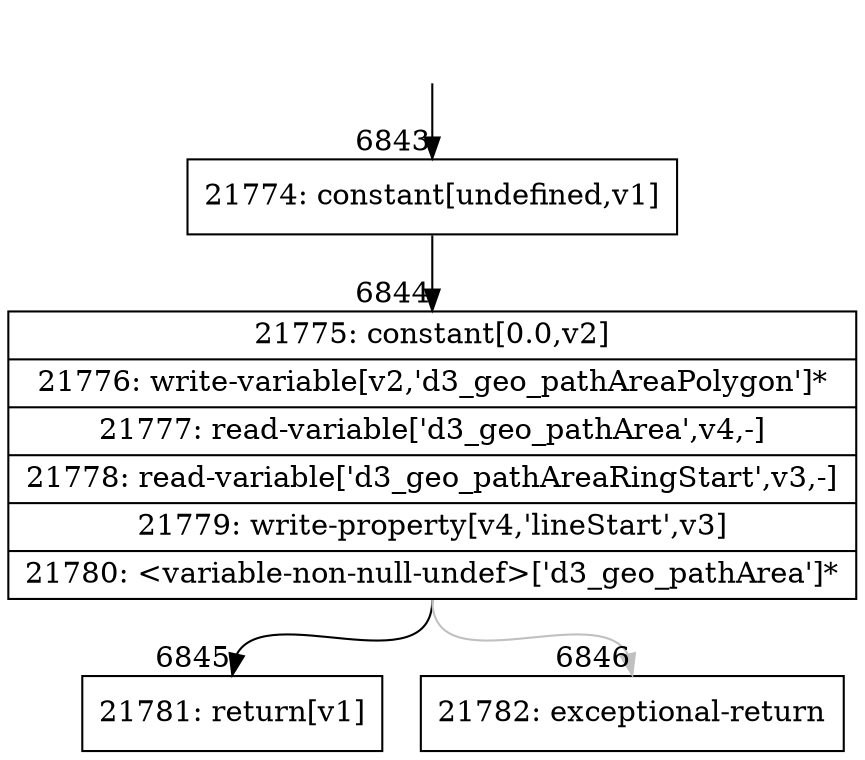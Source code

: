 digraph {
rankdir="TD"
BB_entry608[shape=none,label=""];
BB_entry608 -> BB6843 [tailport=s, headport=n, headlabel="    6843"]
BB6843 [shape=record label="{21774: constant[undefined,v1]}" ] 
BB6843 -> BB6844 [tailport=s, headport=n, headlabel="      6844"]
BB6844 [shape=record label="{21775: constant[0.0,v2]|21776: write-variable[v2,'d3_geo_pathAreaPolygon']*|21777: read-variable['d3_geo_pathArea',v4,-]|21778: read-variable['d3_geo_pathAreaRingStart',v3,-]|21779: write-property[v4,'lineStart',v3]|21780: \<variable-non-null-undef\>['d3_geo_pathArea']*}" ] 
BB6844 -> BB6845 [tailport=s, headport=n, headlabel="      6845"]
BB6844 -> BB6846 [tailport=s, headport=n, color=gray, headlabel="      6846"]
BB6845 [shape=record label="{21781: return[v1]}" ] 
BB6846 [shape=record label="{21782: exceptional-return}" ] 
//#$~ 3935
}
